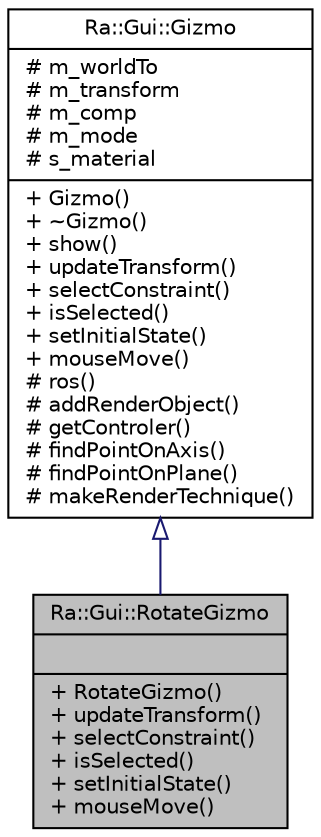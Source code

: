 digraph "Ra::Gui::RotateGizmo"
{
 // INTERACTIVE_SVG=YES
 // LATEX_PDF_SIZE
  edge [fontname="Helvetica",fontsize="10",labelfontname="Helvetica",labelfontsize="10"];
  node [fontname="Helvetica",fontsize="10",shape=record];
  Node1 [label="{Ra::Gui::RotateGizmo\n||+ RotateGizmo()\l+ updateTransform()\l+ selectConstraint()\l+ isSelected()\l+ setInitialState()\l+ mouseMove()\l}",height=0.2,width=0.4,color="black", fillcolor="grey75", style="filled", fontcolor="black",tooltip="A RotateGizmo manipulates the rotational part of a transformation."];
  Node2 -> Node1 [dir="back",color="midnightblue",fontsize="10",style="solid",arrowtail="onormal",fontname="Helvetica"];
  Node2 [label="{Ra::Gui::Gizmo\n|# m_worldTo\l# m_transform\l# m_comp\l# m_mode\l# s_material\l|+ Gizmo()\l+ ~Gizmo()\l+ show()\l+ updateTransform()\l+ selectConstraint()\l+ isSelected()\l+ setInitialState()\l+ mouseMove()\l# ros()\l# addRenderObject()\l# getControler()\l# findPointOnAxis()\l# findPointOnPlane()\l# makeRenderTechnique()\l}",height=0.2,width=0.4,color="black", fillcolor="white", style="filled",URL="$classRa_1_1Gui_1_1Gizmo.html",tooltip=" "];
}
